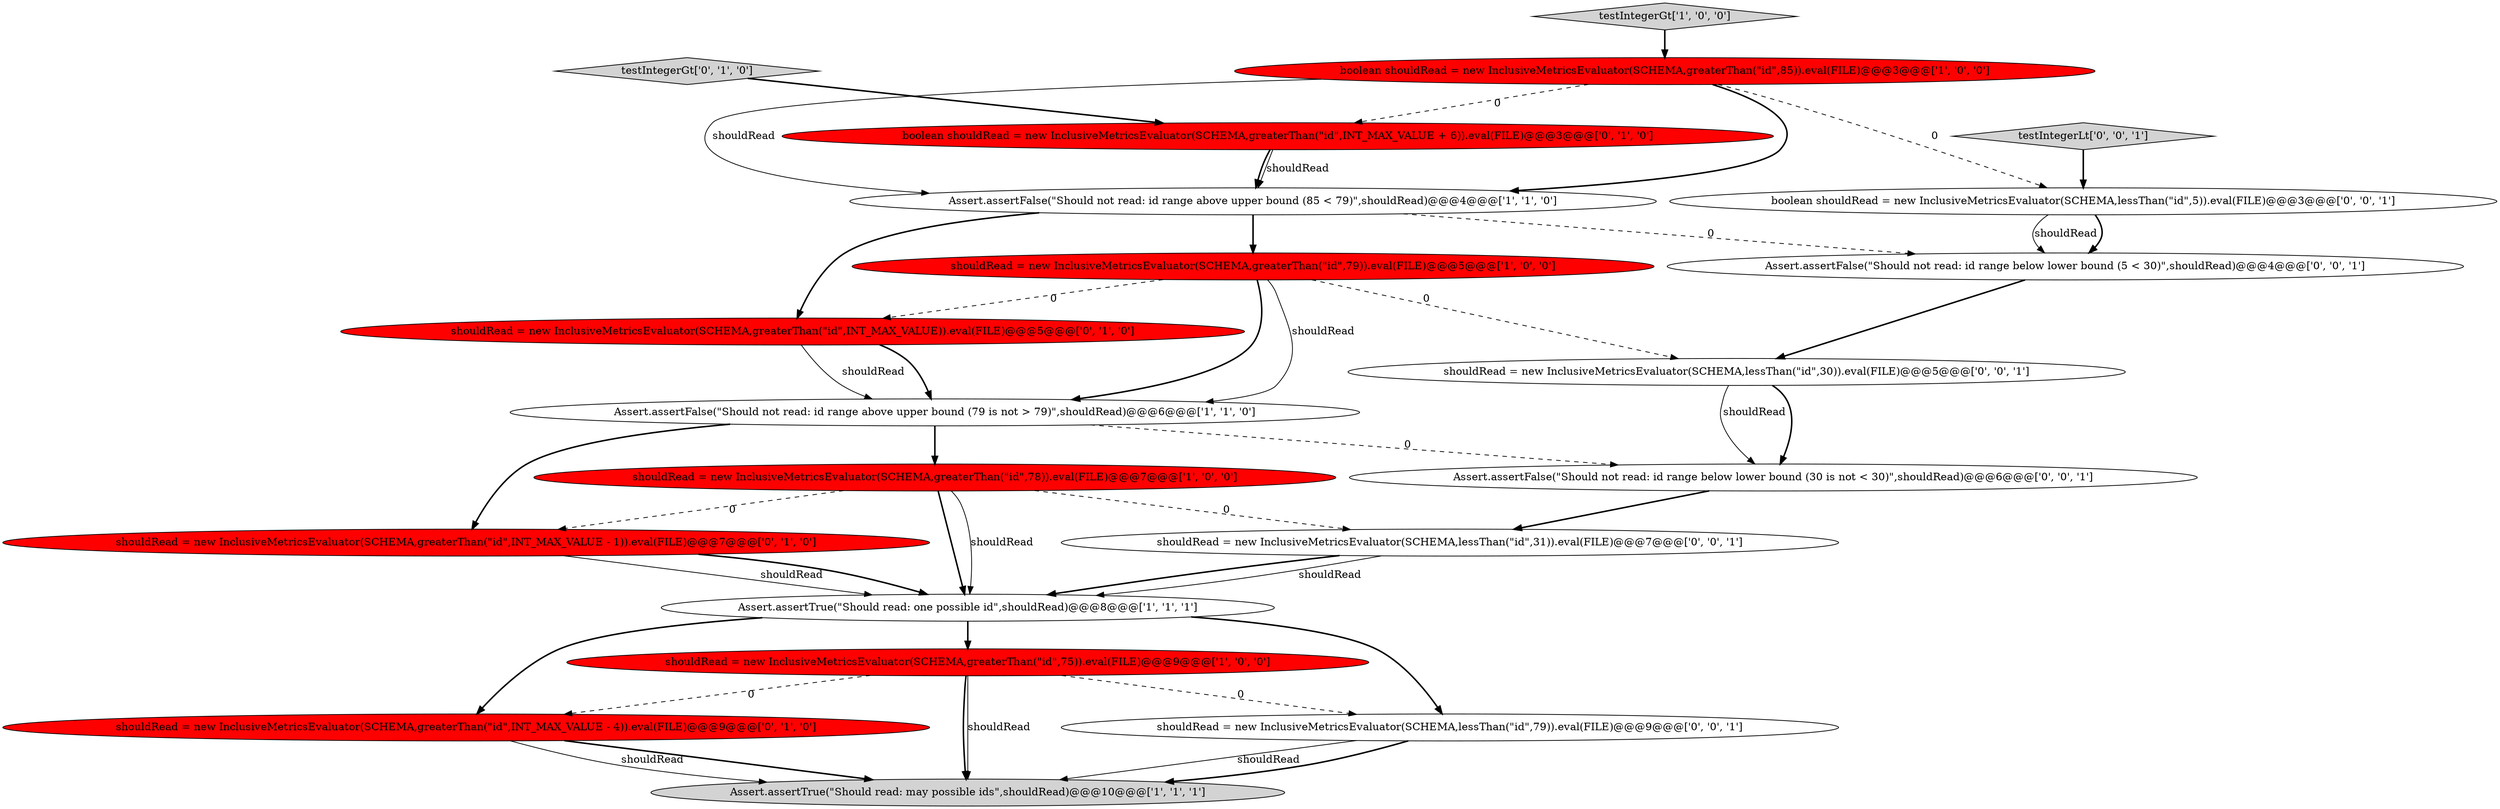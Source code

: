 digraph {
3 [style = filled, label = "Assert.assertFalse(\"Should not read: id range above upper bound (85 < 79)\",shouldRead)@@@4@@@['1', '1', '0']", fillcolor = white, shape = ellipse image = "AAA0AAABBB1BBB"];
2 [style = filled, label = "Assert.assertFalse(\"Should not read: id range above upper bound (79 is not > 79)\",shouldRead)@@@6@@@['1', '1', '0']", fillcolor = white, shape = ellipse image = "AAA0AAABBB1BBB"];
9 [style = filled, label = "testIntegerGt['0', '1', '0']", fillcolor = lightgray, shape = diamond image = "AAA0AAABBB2BBB"];
4 [style = filled, label = "shouldRead = new InclusiveMetricsEvaluator(SCHEMA,greaterThan(\"id\",78)).eval(FILE)@@@7@@@['1', '0', '0']", fillcolor = red, shape = ellipse image = "AAA1AAABBB1BBB"];
15 [style = filled, label = "boolean shouldRead = new InclusiveMetricsEvaluator(SCHEMA,lessThan(\"id\",5)).eval(FILE)@@@3@@@['0', '0', '1']", fillcolor = white, shape = ellipse image = "AAA0AAABBB3BBB"];
14 [style = filled, label = "shouldRead = new InclusiveMetricsEvaluator(SCHEMA,lessThan(\"id\",79)).eval(FILE)@@@9@@@['0', '0', '1']", fillcolor = white, shape = ellipse image = "AAA0AAABBB3BBB"];
0 [style = filled, label = "boolean shouldRead = new InclusiveMetricsEvaluator(SCHEMA,greaterThan(\"id\",85)).eval(FILE)@@@3@@@['1', '0', '0']", fillcolor = red, shape = ellipse image = "AAA1AAABBB1BBB"];
1 [style = filled, label = "shouldRead = new InclusiveMetricsEvaluator(SCHEMA,greaterThan(\"id\",75)).eval(FILE)@@@9@@@['1', '0', '0']", fillcolor = red, shape = ellipse image = "AAA1AAABBB1BBB"];
20 [style = filled, label = "shouldRead = new InclusiveMetricsEvaluator(SCHEMA,lessThan(\"id\",31)).eval(FILE)@@@7@@@['0', '0', '1']", fillcolor = white, shape = ellipse image = "AAA0AAABBB3BBB"];
7 [style = filled, label = "shouldRead = new InclusiveMetricsEvaluator(SCHEMA,greaterThan(\"id\",79)).eval(FILE)@@@5@@@['1', '0', '0']", fillcolor = red, shape = ellipse image = "AAA1AAABBB1BBB"];
8 [style = filled, label = "testIntegerGt['1', '0', '0']", fillcolor = lightgray, shape = diamond image = "AAA0AAABBB1BBB"];
6 [style = filled, label = "Assert.assertTrue(\"Should read: may possible ids\",shouldRead)@@@10@@@['1', '1', '1']", fillcolor = lightgray, shape = ellipse image = "AAA0AAABBB1BBB"];
19 [style = filled, label = "shouldRead = new InclusiveMetricsEvaluator(SCHEMA,lessThan(\"id\",30)).eval(FILE)@@@5@@@['0', '0', '1']", fillcolor = white, shape = ellipse image = "AAA0AAABBB3BBB"];
12 [style = filled, label = "shouldRead = new InclusiveMetricsEvaluator(SCHEMA,greaterThan(\"id\",INT_MAX_VALUE)).eval(FILE)@@@5@@@['0', '1', '0']", fillcolor = red, shape = ellipse image = "AAA1AAABBB2BBB"];
18 [style = filled, label = "Assert.assertFalse(\"Should not read: id range below lower bound (5 < 30)\",shouldRead)@@@4@@@['0', '0', '1']", fillcolor = white, shape = ellipse image = "AAA0AAABBB3BBB"];
17 [style = filled, label = "testIntegerLt['0', '0', '1']", fillcolor = lightgray, shape = diamond image = "AAA0AAABBB3BBB"];
10 [style = filled, label = "shouldRead = new InclusiveMetricsEvaluator(SCHEMA,greaterThan(\"id\",INT_MAX_VALUE - 1)).eval(FILE)@@@7@@@['0', '1', '0']", fillcolor = red, shape = ellipse image = "AAA1AAABBB2BBB"];
5 [style = filled, label = "Assert.assertTrue(\"Should read: one possible id\",shouldRead)@@@8@@@['1', '1', '1']", fillcolor = white, shape = ellipse image = "AAA0AAABBB1BBB"];
16 [style = filled, label = "Assert.assertFalse(\"Should not read: id range below lower bound (30 is not < 30)\",shouldRead)@@@6@@@['0', '0', '1']", fillcolor = white, shape = ellipse image = "AAA0AAABBB3BBB"];
13 [style = filled, label = "boolean shouldRead = new InclusiveMetricsEvaluator(SCHEMA,greaterThan(\"id\",INT_MAX_VALUE + 6)).eval(FILE)@@@3@@@['0', '1', '0']", fillcolor = red, shape = ellipse image = "AAA1AAABBB2BBB"];
11 [style = filled, label = "shouldRead = new InclusiveMetricsEvaluator(SCHEMA,greaterThan(\"id\",INT_MAX_VALUE - 4)).eval(FILE)@@@9@@@['0', '1', '0']", fillcolor = red, shape = ellipse image = "AAA1AAABBB2BBB"];
0->3 [style = bold, label=""];
0->3 [style = solid, label="shouldRead"];
1->14 [style = dashed, label="0"];
20->5 [style = solid, label="shouldRead"];
12->2 [style = solid, label="shouldRead"];
3->18 [style = dashed, label="0"];
11->6 [style = bold, label=""];
18->19 [style = bold, label=""];
0->15 [style = dashed, label="0"];
10->5 [style = solid, label="shouldRead"];
1->6 [style = solid, label="shouldRead"];
19->16 [style = solid, label="shouldRead"];
3->12 [style = bold, label=""];
5->14 [style = bold, label=""];
2->10 [style = bold, label=""];
2->4 [style = bold, label=""];
15->18 [style = bold, label=""];
19->16 [style = bold, label=""];
4->5 [style = solid, label="shouldRead"];
20->5 [style = bold, label=""];
7->2 [style = solid, label="shouldRead"];
8->0 [style = bold, label=""];
5->1 [style = bold, label=""];
12->2 [style = bold, label=""];
1->6 [style = bold, label=""];
11->6 [style = solid, label="shouldRead"];
10->5 [style = bold, label=""];
13->3 [style = bold, label=""];
3->7 [style = bold, label=""];
7->19 [style = dashed, label="0"];
4->20 [style = dashed, label="0"];
14->6 [style = solid, label="shouldRead"];
7->2 [style = bold, label=""];
1->11 [style = dashed, label="0"];
2->16 [style = dashed, label="0"];
0->13 [style = dashed, label="0"];
17->15 [style = bold, label=""];
15->18 [style = solid, label="shouldRead"];
7->12 [style = dashed, label="0"];
5->11 [style = bold, label=""];
4->10 [style = dashed, label="0"];
16->20 [style = bold, label=""];
4->5 [style = bold, label=""];
14->6 [style = bold, label=""];
13->3 [style = solid, label="shouldRead"];
9->13 [style = bold, label=""];
}
